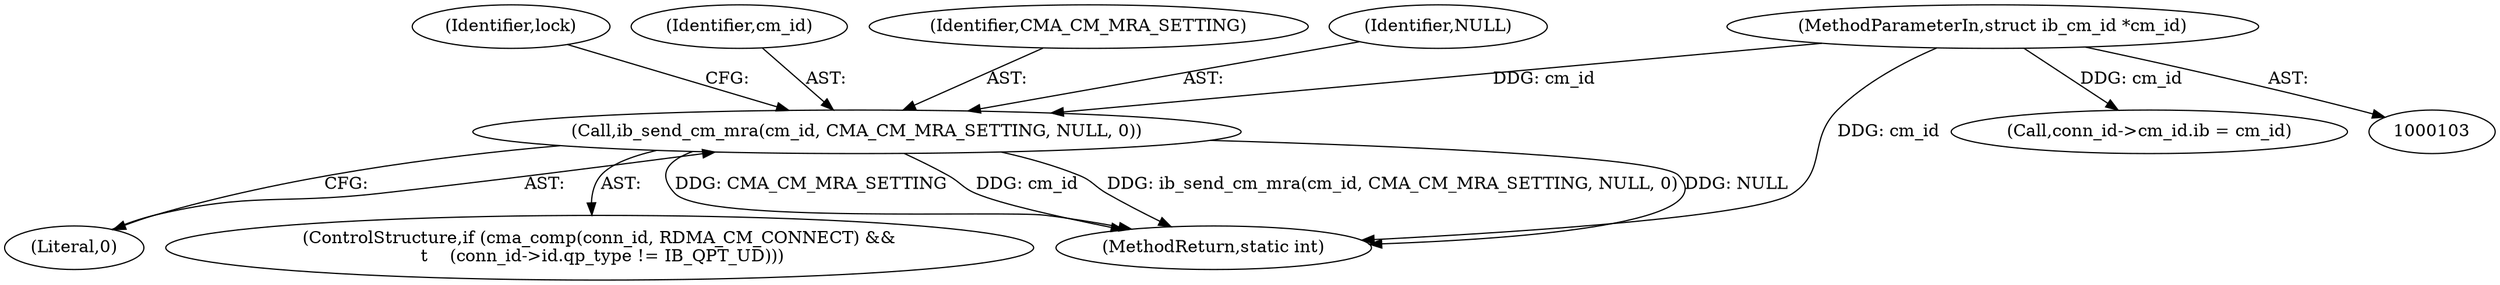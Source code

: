 digraph "0_linux_b2853fd6c2d0f383dbdf7427e263eb576a633867_0@API" {
"1000284" [label="(Call,ib_send_cm_mra(cm_id, CMA_CM_MRA_SETTING, NULL, 0))"];
"1000104" [label="(MethodParameterIn,struct ib_cm_id *cm_id)"];
"1000288" [label="(Literal,0)"];
"1000284" [label="(Call,ib_send_cm_mra(cm_id, CMA_CM_MRA_SETTING, NULL, 0))"];
"1000291" [label="(Identifier,lock)"];
"1000272" [label="(ControlStructure,if (cma_comp(conn_id, RDMA_CM_CONNECT) &&\n \t    (conn_id->id.qp_type != IB_QPT_UD)))"];
"1000285" [label="(Identifier,cm_id)"];
"1000340" [label="(MethodReturn,static int)"];
"1000286" [label="(Identifier,CMA_CM_MRA_SETTING)"];
"1000287" [label="(Identifier,NULL)"];
"1000235" [label="(Call,conn_id->cm_id.ib = cm_id)"];
"1000104" [label="(MethodParameterIn,struct ib_cm_id *cm_id)"];
"1000284" -> "1000272"  [label="AST: "];
"1000284" -> "1000288"  [label="CFG: "];
"1000285" -> "1000284"  [label="AST: "];
"1000286" -> "1000284"  [label="AST: "];
"1000287" -> "1000284"  [label="AST: "];
"1000288" -> "1000284"  [label="AST: "];
"1000291" -> "1000284"  [label="CFG: "];
"1000284" -> "1000340"  [label="DDG: CMA_CM_MRA_SETTING"];
"1000284" -> "1000340"  [label="DDG: cm_id"];
"1000284" -> "1000340"  [label="DDG: ib_send_cm_mra(cm_id, CMA_CM_MRA_SETTING, NULL, 0)"];
"1000284" -> "1000340"  [label="DDG: NULL"];
"1000104" -> "1000284"  [label="DDG: cm_id"];
"1000104" -> "1000103"  [label="AST: "];
"1000104" -> "1000340"  [label="DDG: cm_id"];
"1000104" -> "1000235"  [label="DDG: cm_id"];
}
